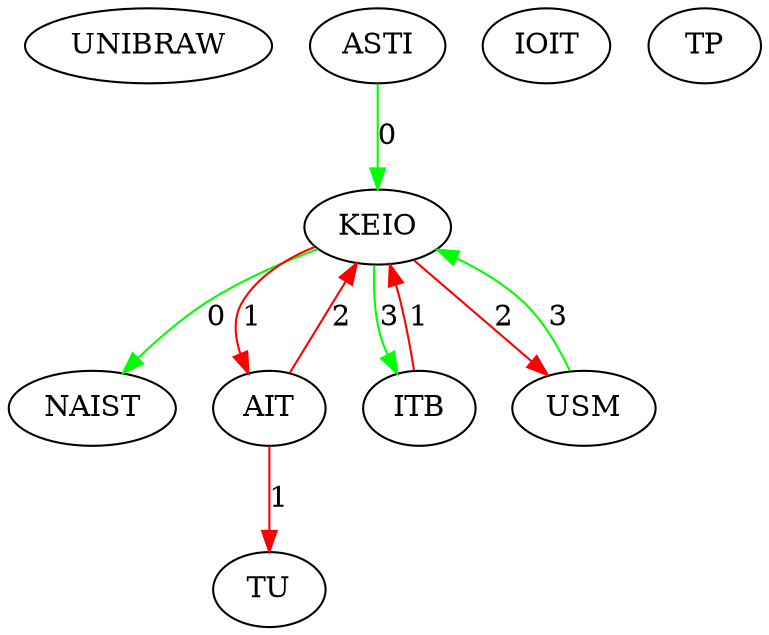 digraph  {
0 [Internal=1, id=0, label=UNIBRAW];
1 [Internal=1, id=1, label=NAIST];
2 [Internal=1, id=2, label=KEIO];
3 [Internal=1, id=3, label=IOIT];
4 [Internal=1, id=4, label=ASTI];
5 [Internal=1, id=5, label=TU];
6 [Internal=1, id=6, label=AIT];
7 [Internal=1, id=7, label=ITB];
8 [Internal=1, id=8, label=TP];
9 [Internal=1, id=9, label=USM];
2 -> 1  [color=green, key=0, label=0];
2 -> 6  [color=red, key=0, label=1];
2 -> 7  [color=green, key=0, label=3];
2 -> 9  [color=red, key=0, label=2];
4 -> 2  [color=green, key=0, label=0];
6 -> 2  [color=red, key=0, label=2];
6 -> 5  [color=red, key=0, label=1];
7 -> 2  [color=red, key=0, label=1];
9 -> 2  [color=green, key=0, label=3];
}
